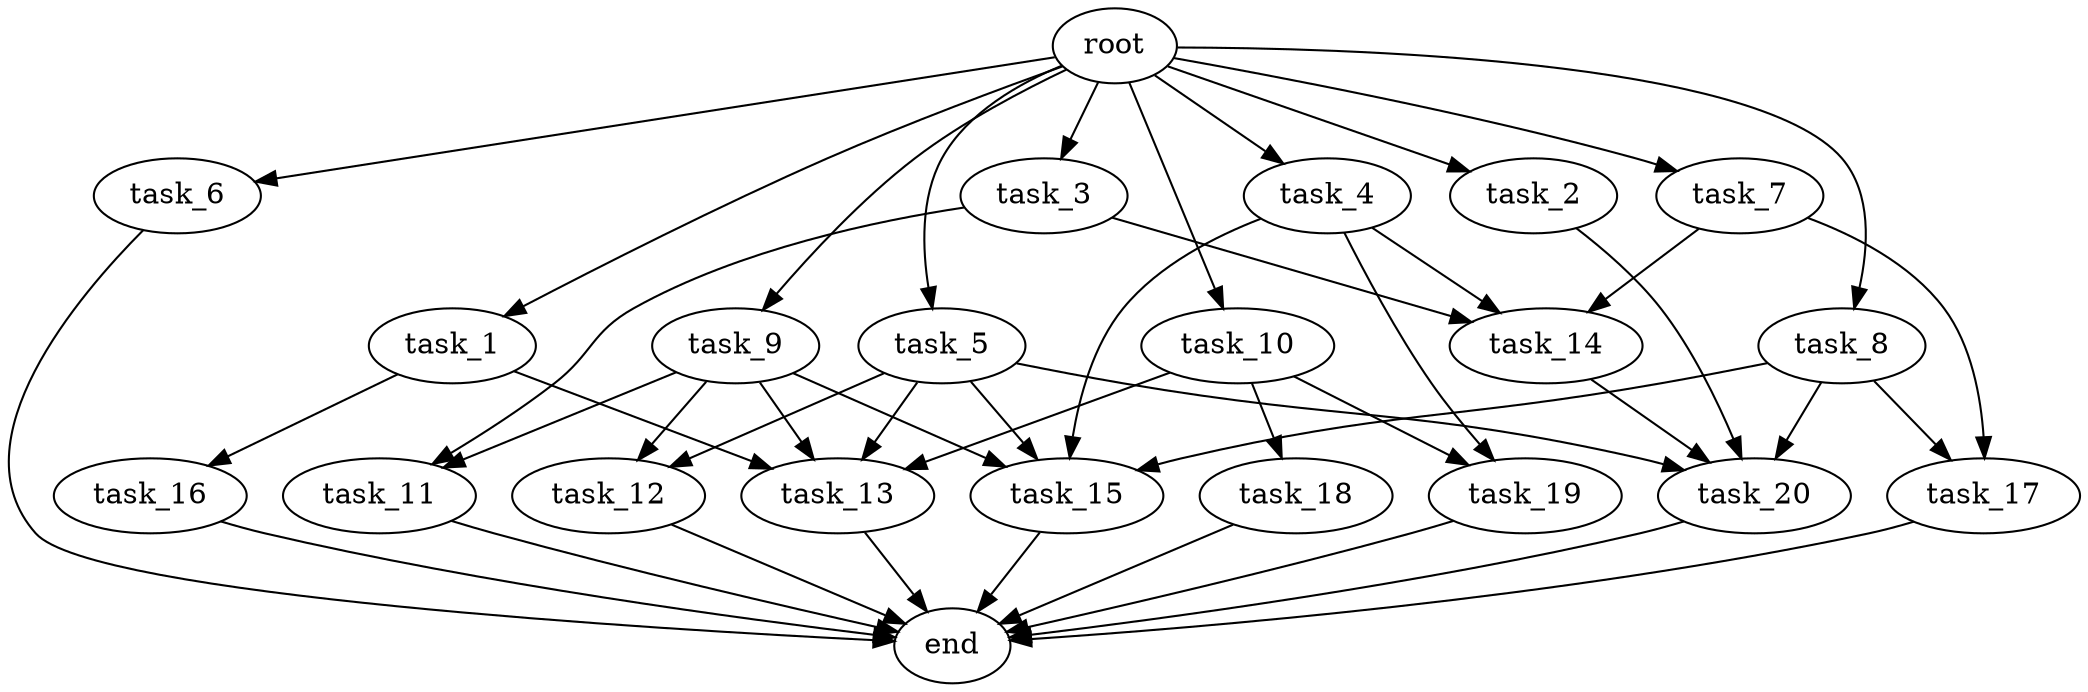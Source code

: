 digraph G {
  root [size="0.000000e+00"];
  task_1 [size="5.872213e+10"];
  task_2 [size="8.616937e+09"];
  task_3 [size="2.078630e+10"];
  task_4 [size="4.746657e+10"];
  task_5 [size="8.675391e+10"];
  task_6 [size="9.866397e+10"];
  task_7 [size="6.620917e+09"];
  task_8 [size="9.600993e+10"];
  task_9 [size="7.561384e+10"];
  task_10 [size="8.853943e+09"];
  task_11 [size="4.095197e+10"];
  task_12 [size="9.144191e+10"];
  task_13 [size="4.145726e+10"];
  task_14 [size="5.558583e+10"];
  task_15 [size="7.102760e+10"];
  task_16 [size="7.552682e+10"];
  task_17 [size="1.370133e+10"];
  task_18 [size="1.860878e+10"];
  task_19 [size="3.818314e+10"];
  task_20 [size="5.539115e+10"];
  end [size="0.000000e+00"];

  root -> task_1 [size="1.000000e-12"];
  root -> task_2 [size="1.000000e-12"];
  root -> task_3 [size="1.000000e-12"];
  root -> task_4 [size="1.000000e-12"];
  root -> task_5 [size="1.000000e-12"];
  root -> task_6 [size="1.000000e-12"];
  root -> task_7 [size="1.000000e-12"];
  root -> task_8 [size="1.000000e-12"];
  root -> task_9 [size="1.000000e-12"];
  root -> task_10 [size="1.000000e-12"];
  task_1 -> task_13 [size="1.036431e+08"];
  task_1 -> task_16 [size="7.552682e+08"];
  task_2 -> task_20 [size="1.384779e+08"];
  task_3 -> task_11 [size="2.047598e+08"];
  task_3 -> task_14 [size="1.852861e+08"];
  task_4 -> task_14 [size="1.852861e+08"];
  task_4 -> task_15 [size="1.775690e+08"];
  task_4 -> task_19 [size="1.909157e+08"];
  task_5 -> task_12 [size="4.572095e+08"];
  task_5 -> task_13 [size="1.036431e+08"];
  task_5 -> task_15 [size="1.775690e+08"];
  task_5 -> task_20 [size="1.384779e+08"];
  task_6 -> end [size="1.000000e-12"];
  task_7 -> task_14 [size="1.852861e+08"];
  task_7 -> task_17 [size="6.850667e+07"];
  task_8 -> task_15 [size="1.775690e+08"];
  task_8 -> task_17 [size="6.850667e+07"];
  task_8 -> task_20 [size="1.384779e+08"];
  task_9 -> task_11 [size="2.047598e+08"];
  task_9 -> task_12 [size="4.572095e+08"];
  task_9 -> task_13 [size="1.036431e+08"];
  task_9 -> task_15 [size="1.775690e+08"];
  task_10 -> task_13 [size="1.036431e+08"];
  task_10 -> task_18 [size="1.860878e+08"];
  task_10 -> task_19 [size="1.909157e+08"];
  task_11 -> end [size="1.000000e-12"];
  task_12 -> end [size="1.000000e-12"];
  task_13 -> end [size="1.000000e-12"];
  task_14 -> task_20 [size="1.384779e+08"];
  task_15 -> end [size="1.000000e-12"];
  task_16 -> end [size="1.000000e-12"];
  task_17 -> end [size="1.000000e-12"];
  task_18 -> end [size="1.000000e-12"];
  task_19 -> end [size="1.000000e-12"];
  task_20 -> end [size="1.000000e-12"];
}
